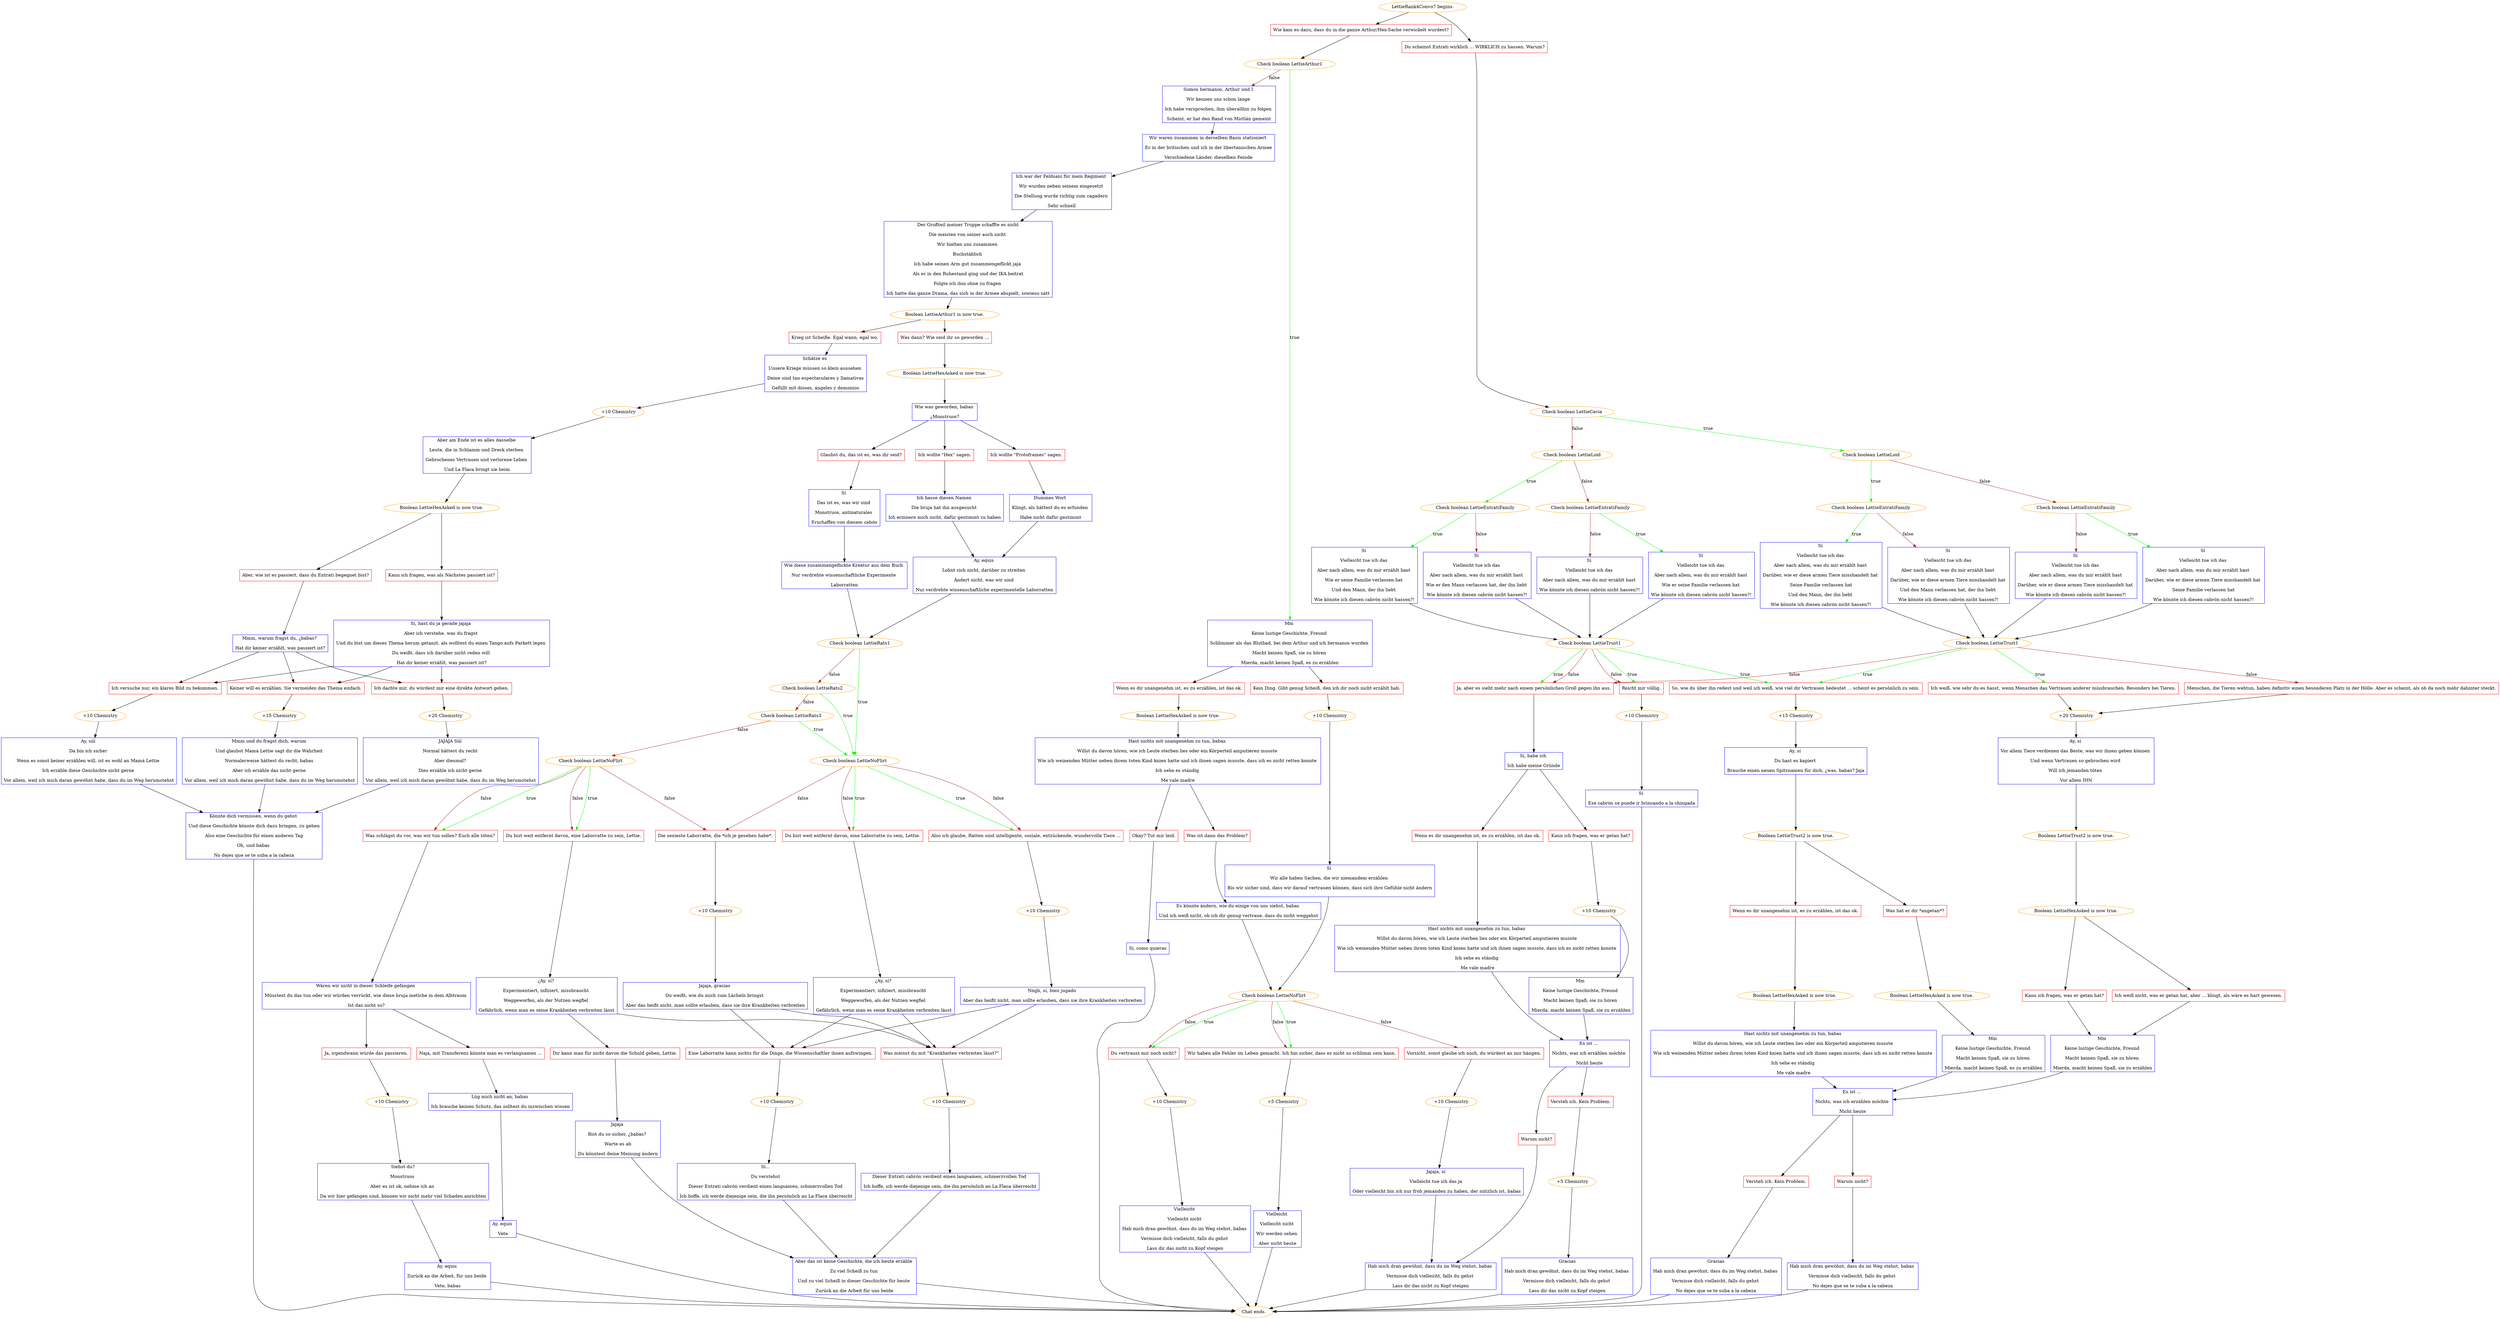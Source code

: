 digraph {
	"LettieRank4Convo7 begins." [color=orange];
		"LettieRank4Convo7 begins." -> j3026791558;
		"LettieRank4Convo7 begins." -> j2772955955;
	j3026791558 [label="Wie kam es dazu, dass du in die ganze Arthur/Hex-Sache verwickelt wurdest?",shape=box,color=red];
		j3026791558 -> j4293324513;
	j2772955955 [label="Du scheinst Entrati wirklich ... WIRKLICH zu hassen. Warum?",shape=box,color=red];
		j2772955955 -> j2824785799;
	j4293324513 [label="Check boolean LettieArthur1",color=orange];
		j4293324513 -> j1019433741 [label=true,color=green];
		j4293324513 -> j1787363767 [label=false,color=brown];
	j2824785799 [label="Check boolean LettieCavia",color=orange];
		j2824785799 -> j552733088 [label=true,color=green];
		j2824785799 -> j3470538414 [label=false,color=brown];
	j1019433741 [label="Mm 
Keine lustige Geschichte, Freund 
Schlimmer als das Blutbad, bei dem Arthur und ich hermanos wurden 
Macht keinen Spaß, sie zu hören 
Mierda, macht keinen Spaß, es zu erzählen",shape=box,color=blue];
		j1019433741 -> j2678026300;
		j1019433741 -> j1200010260;
	j1787363767 [label="Somos hermanos, Arthur und I 
Wir kennen uns schon lange 
Ich habe versprochen, ihm überallhin zu folgen 
Scheint, er hat den Rand von Mictlán gemeint",shape=box,color=blue];
		j1787363767 -> j1551404285;
	j552733088 [label="Check boolean LettieLoid",color=orange];
		j552733088 -> j1096171844 [label=true,color=green];
		j552733088 -> j4040708208 [label=false,color=brown];
	j3470538414 [label="Check boolean LettieLoid",color=orange];
		j3470538414 -> j416292857 [label=true,color=green];
		j3470538414 -> j504966913 [label=false,color=brown];
	j2678026300 [label="Wenn es dir unangenehm ist, es zu erzählen, ist das ok.",shape=box,color=red];
		j2678026300 -> j1184700351;
	j1200010260 [label="Kein Ding. Gibt genug Scheiß, den ich dir noch nicht erzählt hab.",shape=box,color=red];
		j1200010260 -> j2351664294;
	j1551404285 [label="Wir waren zusammen in derselben Basis stationiert 
Er in der britischen und ich in der libertanischen Armee
Verschiedene Länder, dieselben Feinde",shape=box,color=blue];
		j1551404285 -> j1845949286;
	j1096171844 [label="Check boolean LettieEntratiFamily",color=orange];
		j1096171844 -> j4032280065 [label=true,color=green];
		j1096171844 -> j499080236 [label=false,color=brown];
	j4040708208 [label="Check boolean LettieEntratiFamily",color=orange];
		j4040708208 -> j1057625778 [label=true,color=green];
		j4040708208 -> j2837386774 [label=false,color=brown];
	j416292857 [label="Check boolean LettieEntratiFamily",color=orange];
		j416292857 -> j2893869664 [label=true,color=green];
		j416292857 -> j3092122431 [label=false,color=brown];
	j504966913 [label="Check boolean LettieEntratiFamily",color=orange];
		j504966913 -> j2400576952 [label=true,color=green];
		j504966913 -> j3590643485 [label=false,color=brown];
	j1184700351 [label="Boolean LettieHexAsked is now true.",color=orange];
		j1184700351 -> j2934578833;
	j2351664294 [label="+10 Chemistry",color=orange];
		j2351664294 -> j2666513408;
	j1845949286 [label="Ich war der Feldsani für mein Regiment 
Wir wurden neben seinem eingesetzt 
Die Stellung wurde richtig zum cagadero 
Sehr schnell",shape=box,color=blue];
		j1845949286 -> j1874140111;
	j4032280065 [label="Sí 
Vielleicht tue ich das 
Aber nach allem, was du mir erzählt hast 
Darüber, wie er diese armen Tiere misshandelt hat 
Seine Familie verlassen hat
Und den Mann, der ihn liebt 
Wie könnte ich diesen cabrón nicht hassen?!",shape=box,color=blue];
		j4032280065 -> j4106797655;
	j499080236 [label="Sí 
Vielleicht tue ich das 
Aber nach allem, was du mir erzählt hast 
Darüber, wie er diese armen Tiere misshandelt hat 
Und den Mann verlassen hat, der ihn liebt 
Wie könnte ich diesen cabrón nicht hassen?!",shape=box,color=blue];
		j499080236 -> j4106797655;
	j1057625778 [label="Sí 
Vielleicht tue ich das 
Aber nach allem, was du mir erzählt hast 
Darüber, wie er diese armen Tiere misshandelt hat 
Seine Familie verlassen hat
Wie könnte ich diesen cabrón nicht hassen?!",shape=box,color=blue];
		j1057625778 -> j4106797655;
	j2837386774 [label="Sí 
Vielleicht tue ich das 
Aber nach allem, was du mir erzählt hast 
Darüber, wie er diese armen Tiere misshandelt hat 
Wie könnte ich diesen cabrón nicht hassen?!",shape=box,color=blue];
		j2837386774 -> j4106797655;
	j2893869664 [label="Sí 
Vielleicht tue ich das 
Aber nach allem, was du mir erzählt hast 
Wie er seine Familie verlassen hat 
Und den Mann, der ihn liebt 
Wie könnte ich diesen cabrón nicht hassen?!",shape=box,color=blue];
		j2893869664 -> j507724002;
	j3092122431 [label="Sí 
Vielleicht tue ich das 
Aber nach allem, was du mir erzählt hast 
Wie er den Mann verlassen hat, der ihn liebt 
Wie könnte ich diesen cabrón nicht hassen?!",shape=box,color=blue];
		j3092122431 -> j507724002;
	j2400576952 [label="Sí 
Vielleicht tue ich das 
Aber nach allem, was du mir erzählt hast 
Wie er seine Familie verlassen hat 
Wie könnte ich diesen cabrón nicht hassen?!",shape=box,color=blue];
		j2400576952 -> j507724002;
	j3590643485 [label="Sí 
Vielleicht tue ich das 
Aber nach allem, was du mir erzählt hast 
Wie könnte ich diesen cabrón nicht hassen?!",shape=box,color=blue];
		j3590643485 -> j507724002;
	j2934578833 [label="Hast nichts mit unangenehm zu tun, babas 
Willst du davon hören, wie ich Leute sterben lies oder ein Körperteil amputieren musste 
Wie ich weinenden Mütter neben ihrem toten Kind knien hatte und ich ihnen sagen musste, dass ich es nicht retten konnte 
Ich sehe es ständig 
Me vale madre",shape=box,color=blue];
		j2934578833 -> j2259585423;
		j2934578833 -> j1761191049;
	j2666513408 [label="Sí 
Wir alle haben Sachen, die wir niemandem erzählen 
Bis wir sicher sind, dass wir darauf vertrauen können, dass sich ihre Gefühle nicht ändern
",shape=box,color=blue];
		j2666513408 -> j350353099;
	j1874140111 [label="Der Großteil meiner Truppe schaffte es nicht
Die meisten von seiner auch nicht 
Wir hielten uns zusammen 
Buchstäblich 
Ich habe seinen Arm gut zusammengeflickt jaja 
Als er in den Ruhestand ging und der IKA beitrat
Folgte ich ihm ohne zu fragen 
Ich hatte das ganze Drama, das sich in der Armee abspielt, sowieso satt",shape=box,color=blue];
		j1874140111 -> j225394097;
	j4106797655 [label="Check boolean LettieTrust1",color=orange];
		j4106797655 -> j3757964710 [label=true,color=green];
		j4106797655 -> j3116059868 [label=true,color=green];
		j4106797655 -> j3984924113 [label=false,color=brown];
		j4106797655 -> j3690913312 [label=false,color=brown];
	j507724002 [label="Check boolean LettieTrust1",color=orange];
		j507724002 -> j3757964710 [label=true,color=green];
		j507724002 -> j3690913312 [label=true,color=green];
		j507724002 -> j476837742 [label=true,color=green];
		j507724002 -> j3690913312 [label=false,color=brown];
		j507724002 -> j476837742 [label=false,color=brown];
	j2259585423 [label="Was ist dann das Problem?",shape=box,color=red];
		j2259585423 -> j409324861;
	j1761191049 [label="Okay? Tut mir leid.",shape=box,color=red];
		j1761191049 -> j1263770990;
	j350353099 [label="Check boolean LettieNoFlirt",color=orange];
		j350353099 -> j115801371 [label=true,color=green];
		j350353099 -> j599482040 [label=true,color=green];
		j350353099 -> j115801371 [label=false,color=brown];
		j350353099 -> j599482040 [label=false,color=brown];
		j350353099 -> j966730057 [label=false,color=brown];
	j225394097 [label="Boolean LettieArthur1 is now true.",color=orange];
		j225394097 -> j920028615;
		j225394097 -> j820084528;
	j3757964710 [label="So, wie du über ihn redest und weil ich weiß, wie viel dir Vertrauen bedeutet ... scheint es persönlich zu sein.",shape=box,color=red];
		j3757964710 -> j3741264481;
	j3116059868 [label="Ich weiß, wie sehr du es hasst, wenn Menschen das Vertrauen anderer missbrauchen. Besonders bei Tieren.",shape=box,color=red];
		j3116059868 -> j411342762;
	j3984924113 [label="Menschen, die Tieren wehtun, haben definitiv einen besonderen Platz in der Hölle. Aber es scheint, als ob da noch mehr dahinter steckt.",shape=box,color=red];
		j3984924113 -> j411342762;
	j3690913312 [label="Ja, aber es sieht mehr nach einem persönlichen Groll gegen ihn aus.",shape=box,color=red];
		j3690913312 -> j1094366247;
	j476837742 [label="Reicht mir völlig.",shape=box,color=red];
		j476837742 -> j495880547;
	j409324861 [label="Es könnte ändern, wie du einige von uns siehst, babas 
Und ich weiß nicht, ob ich dir genug vertraue, dass du nicht weggehst",shape=box,color=blue];
		j409324861 -> j350353099;
	j1263770990 [label="Sí, como quieras",shape=box,color=blue];
		j1263770990 -> "Chat ends.";
	j115801371 [label="Du vertraust mir noch nicht?",shape=box,color=red];
		j115801371 -> j1169494417;
	j599482040 [label="Wir haben alle Fehler im Leben gemacht. Ich bin sicher, dass es nicht so schlimm sein kann.",shape=box,color=red];
		j599482040 -> j1786135892;
	j966730057 [label="Vorsicht, sonst glaube ich noch, du würdest an mir hängen.",shape=box,color=red];
		j966730057 -> j4070071585;
	j920028615 [label="Was dann? Wie seid ihr so geworden ...",shape=box,color=red];
		j920028615 -> j1065300378;
	j820084528 [label="Krieg ist Scheiße. Egal wann, egal wo.",shape=box,color=red];
		j820084528 -> j2236221516;
	j3741264481 [label="+15 Chemistry",color=orange];
		j3741264481 -> j1174602315;
	j411342762 [label="+20 Chemistry",color=orange];
		j411342762 -> j3978821879;
	j1094366247 [label="Sí, habe ich 
Ich habe meine Gründe",shape=box,color=blue];
		j1094366247 -> j363907814;
		j1094366247 -> j2804153617;
	j495880547 [label="+10 Chemistry",color=orange];
		j495880547 -> j4196049080;
	"Chat ends." [color=orange];
	j1169494417 [label="+10 Chemistry",color=orange];
		j1169494417 -> j699025896;
	j1786135892 [label="+5 Chemistry",color=orange];
		j1786135892 -> j583687755;
	j4070071585 [label="+10 Chemistry",color=orange];
		j4070071585 -> j3304997557;
	j1065300378 [label="Boolean LettieHexAsked is now true.",color=orange];
		j1065300378 -> j2680488894;
	j2236221516 [label="Schätze es 
Unsere Kriege müssen so klein aussehen 
Deine sind tan espectaculares y llamativas
Gefüllt mit dioses, ángeles y demonios",shape=box,color=blue];
		j2236221516 -> j667213382;
	j1174602315 [label="Ay, sí 
Du hast es kapiert 
Brauche einen neuen Spitznamen für dich, ¿was, babas? Jaja",shape=box,color=blue];
		j1174602315 -> j1449528014;
	j3978821879 [label="Ay, sí 
Vor allem Tiere verdienen das Beste, was wir ihnen geben können 
Und wenn Vertrauen so gebrochen wird 
Will ich jemanden töten 
Vor allem IHN",shape=box,color=blue];
		j3978821879 -> j427534995;
	j363907814 [label="Kann ich fragen, was er getan hat?",shape=box,color=red];
		j363907814 -> j2644141337;
	j2804153617 [label="Wenn es dir unangenehm ist, es zu erzählen, ist das ok.",shape=box,color=red];
		j2804153617 -> j3244998821;
	j4196049080 [label="Sí 
Ese cabrón se puede ir brincando a la chingada",shape=box,color=blue];
		j4196049080 -> "Chat ends.";
	j699025896 [label="Vielleicht 
Vielleicht nicht 
Hab mich dran gewöhnt, dass du im Weg stehst, babas 
Vermisse dich vielleicht, falls du gehst 
Lass dir das nicht zu Kopf steigen",shape=box,color=blue];
		j699025896 -> "Chat ends.";
	j583687755 [label="Vielleicht 
Vielleicht nicht 
Wir werden sehen 
Aber nicht heute",shape=box,color=blue];
		j583687755 -> "Chat ends.";
	j3304997557 [label="Jajaja, sí 
Vielleicht tue ich das ja 
Oder vielleicht bin ich nur froh jemanden zu haben, der nützlich ist, babas",shape=box,color=blue];
		j3304997557 -> j1850534573;
	j2680488894 [label="Wie was geworden, babas 
¿Monstruos?",shape=box,color=blue];
		j2680488894 -> j56642125;
		j2680488894 -> j1874728016;
		j2680488894 -> j1778696331;
	j667213382 [label="+10 Chemistry",color=orange];
		j667213382 -> j74719017;
	j1449528014 [label="Boolean LettieTrust2 is now true.",color=orange];
		j1449528014 -> j1818077627;
		j1449528014 -> j968420855;
	j427534995 [label="Boolean LettieTrust2 is now true.",color=orange];
		j427534995 -> j1283660927;
	j2644141337 [label="+10 Chemistry",color=orange];
		j2644141337 -> j4083027029;
	j3244998821 [label="Hast nichts mit unangenehm zu tun, babas 
Willst du davon hören, wie ich Leute sterben lies oder ein Körperteil amputieren musste 
Wie ich weinenden Mütter neben ihrem toten Kind knien hatte und ich ihnen sagen musste, dass ich es nicht retten konnte 
Ich sehe es ständig 
Me vale madre",shape=box,color=blue];
		j3244998821 -> j1512612246;
	j1850534573 [label="Hab mich dran gewöhnt, dass du im Weg stehst, babas 
Vermisse dich vielleicht, falls du gehst 
Lass dir das nicht zu Kopf steigen",shape=box,color=blue];
		j1850534573 -> "Chat ends.";
	j56642125 [label="Ich wollte \"Hex\" sagen.",shape=box,color=red];
		j56642125 -> j3913751329;
	j1874728016 [label="Ich wollte \"Protoframes\" sagen.",shape=box,color=red];
		j1874728016 -> j3442494732;
	j1778696331 [label="Glaubst du, das ist es, was ihr seid?",shape=box,color=red];
		j1778696331 -> j1693403562;
	j74719017 [label="Aber am Ende ist es alles dasselbe 
Leute, die in Schlamm und Dreck sterben 
Gebrochenes Vertrauen und verlorene Leben 
Und La Flaca bringt sie heim",shape=box,color=blue];
		j74719017 -> j4096741237;
	j1818077627 [label="Wenn es dir unangenehm ist, es zu erzählen, ist das ok.",shape=box,color=red];
		j1818077627 -> j1446233872;
	j968420855 [label="Was hat er dir *angetan*?",shape=box,color=red];
		j968420855 -> j2218962556;
	j1283660927 [label="Boolean LettieHexAsked is now true.",color=orange];
		j1283660927 -> j1364073222;
		j1283660927 -> j3993491094;
	j4083027029 [label="Mm 
Keine lustige Geschichte, Freund 
Macht keinen Spaß, sie zu hören 
Mierda, macht keinen Spaß, sie zu erzählen",shape=box,color=blue];
		j4083027029 -> j1512612246;
	j1512612246 [label="Es ist ... 
Nichts, was ich erzählen möchte 
Nicht heute",shape=box,color=blue];
		j1512612246 -> j1010167345;
		j1512612246 -> j1898341173;
	j3913751329 [label="Ich hasse diesen Namen 
Die bruja hat ihn ausgesucht 
Ich erinnere mich nicht, dafür gestimmt zu haben",shape=box,color=blue];
		j3913751329 -> j2701510341;
	j3442494732 [label="Dummes Wort 
Klingt, als hättest du es erfunden 
Habe nicht dafür gestimmt",shape=box,color=blue];
		j3442494732 -> j2701510341;
	j1693403562 [label="Sí 
Das ist es, was wir sind 
Monstruos, antinaturales 
Erschaffen von diesem cabón",shape=box,color=blue];
		j1693403562 -> j930547447;
	j4096741237 [label="Boolean LettieHexAsked is now true.",color=orange];
		j4096741237 -> j718443939;
		j4096741237 -> j1838516129;
	j1446233872 [label="Boolean LettieHexAsked is now true.",color=orange];
		j1446233872 -> j1012348540;
	j2218962556 [label="Boolean LettieHexAsked is now true.",color=orange];
		j2218962556 -> j506007861;
	j1364073222 [label="Ich weiß nicht, was er getan hat, aber ... klingt, als wäre es hart gewesen.",shape=box,color=red];
		j1364073222 -> j2629951266;
	j3993491094 [label="Kann ich fragen, was er getan hat?",shape=box,color=red];
		j3993491094 -> j2629951266;
	j1010167345 [label="Warum nicht?",shape=box,color=red];
		j1010167345 -> j1850534573;
	j1898341173 [label="Versteh ich. Kein Problem.",shape=box,color=red];
		j1898341173 -> j1620892483;
	j2701510341 [label="Ay, equis 
Lohnt sich nicht, darüber zu streiten 
Ändert nicht, was wir sind 
Nur verdrehte wissenschaftliche experimentelle Laborratten",shape=box,color=blue];
		j2701510341 -> j2720663697;
	j930547447 [label="Wie diese zusammengeflickte Kreatur aus dem Buch 
Nur verdrehte wissenschaftliche Experimente 
Laborratten",shape=box,color=blue];
		j930547447 -> j2720663697;
	j718443939 [label="Aber, wie ist es passiert, dass du Entrati begegnet bist?",shape=box,color=red];
		j718443939 -> j3457708189;
	j1838516129 [label="Kann ich fragen, was als Nächstes passiert ist?",shape=box,color=red];
		j1838516129 -> j1149388944;
	j1012348540 [label="Hast nichts mit unangenehm zu tun, babas 
Willst du davon hören, wie ich Leute sterben lies oder ein Körperteil amputieren musste 
Wie ich weinenden Mütter neben ihrem toten Kind knien hatte und ich ihnen sagen musste, dass ich es nicht retten konnte 
Ich sehe es ständig 
Me vale madre",shape=box,color=blue];
		j1012348540 -> j3042725160;
	j506007861 [label="Mm 
Keine lustige Geschichte, Freund 
Macht keinen Spaß, sie zu hören 
Mierda, macht keinen Spaß, es zu erzählen",shape=box,color=blue];
		j506007861 -> j3042725160;
	j2629951266 [label="Mm 
Keine lustige Geschichte, Freund 
Macht keinen Spaß, sie zu hören 
Mierda, macht keinen Spaß, sie zu erzählen",shape=box,color=blue];
		j2629951266 -> j3042725160;
	j1620892483 [label="+5 Chemistry",color=orange];
		j1620892483 -> j739657878;
	j2720663697 [label="Check boolean LettieRats1",color=orange];
		j2720663697 -> j1349383781 [label=true,color=green];
		j2720663697 -> j1767513069 [label=false,color=brown];
	j3457708189 [label="Mmm, warum fragst du, ¿babas? 
Hat dir keiner erzählt, was passiert ist?",shape=box,color=blue];
		j3457708189 -> j1248576180;
		j3457708189 -> j1011591640;
		j3457708189 -> j1830769323;
	j1149388944 [label="Sí, hast du ja gerade jajaja 
Aber ich verstehe, was du fragst 
Und du bist um dieses Thema herum getanzt, als wolltest du einen Tango aufs Parkett legen 
Du weißt, dass ich darüber nicht reden will 
Hat dir keiner erzählt, was passiert ist?",shape=box,color=blue];
		j1149388944 -> j1248576180;
		j1149388944 -> j1011591640;
		j1149388944 -> j1830769323;
	j3042725160 [label="Es ist ... 
Nichts, was ich erzählen möchte 
Nicht heute",shape=box,color=blue];
		j3042725160 -> j579734064;
		j3042725160 -> j1127744449;
	j739657878 [label="Gracias
Hab mich dran gewöhnt, dass du im Weg stehst, babas 
Vermisse dich vielleicht, falls du gehst 
Lass dir das nicht zu Kopf steigen",shape=box,color=blue];
		j739657878 -> "Chat ends.";
	j1349383781 [label="Check boolean LettieNoFlirt",color=orange];
		j1349383781 -> j4194548142 [label=true,color=green];
		j1349383781 -> j1715134044 [label=true,color=green];
		j1349383781 -> j4194548142 [label=false,color=brown];
		j1349383781 -> j1715134044 [label=false,color=brown];
		j1349383781 -> j2348286147 [label=false,color=brown];
	j1767513069 [label="Check boolean LettieRats2",color=orange];
		j1767513069 -> j1349383781 [label=true,color=green];
		j1767513069 -> j2998697729 [label=false,color=brown];
	j1248576180 [label="Ich versuche nur, ein klares Bild zu bekommen.",shape=box,color=red];
		j1248576180 -> j3601071037;
	j1011591640 [label="Keiner will es erzählen. Sie vermeiden das Thema einfach.",shape=box,color=red];
		j1011591640 -> j4045123416;
	j1830769323 [label="Ich dachte mir, du würdest mir eine direkte Antwort geben.",shape=box,color=red];
		j1830769323 -> j3360647986;
	j579734064 [label="Warum nicht?",shape=box,color=red];
		j579734064 -> j2590796421;
	j1127744449 [label="Versteh ich. Kein Problem.",shape=box,color=red];
		j1127744449 -> j1373194368;
	j4194548142 [label="Du bist weit entfernt davon, eine Laborratte zu sein, Lettie.",shape=box,color=red];
		j4194548142 -> j413704353;
	j1715134044 [label="Also ich glaube, Ratten sind intelligente, soziale, entzückende, wundervolle Tiere ...",shape=box,color=red];
		j1715134044 -> j1324529852;
	j2348286147 [label="Die sexieste Laborratte, die *ich je gesehen habe*.",shape=box,color=red];
		j2348286147 -> j3682339808;
	j2998697729 [label="Check boolean LettieRats3",color=orange];
		j2998697729 -> j1349383781 [label=true,color=green];
		j2998697729 -> j4030809656 [label=false,color=brown];
	j3601071037 [label="+10 Chemistry",color=orange];
		j3601071037 -> j3556351751;
	j4045123416 [label="+15 Chemistry",color=orange];
		j4045123416 -> j412817818;
	j3360647986 [label="+20 Chemistry",color=orange];
		j3360647986 -> j4167542781;
	j2590796421 [label="Hab mich dran gewöhnt, dass du im Weg stehst, babas 
Vermisse dich vielleicht, falls du gehst 
No dejes que se te suba a la cabeza",shape=box,color=blue];
		j2590796421 -> "Chat ends.";
	j1373194368 [label="Gracias
Hab mich dran gewöhnt, dass du im Weg stehst, babas 
Vermisse dich vielleicht, falls du gehst 
No dejes que se te suba a la cabeza",shape=box,color=blue];
		j1373194368 -> "Chat ends.";
	j413704353 [label="¿Ay, sí? 
Experimentiert, infiziert, missbraucht 
Weggeworfen, als der Nutzen wegfiel 
Gefährlich, wenn man es seine Krankheiten verbreiten lässt",shape=box,color=blue];
		j413704353 -> j1216121339;
		j413704353 -> j3861310930;
	j1324529852 [label="+10 Chemistry",color=orange];
		j1324529852 -> j2940188743;
	j3682339808 [label="+10 Chemistry",color=orange];
		j3682339808 -> j1711780695;
	j4030809656 [label="Check boolean LettieNoFlirt",color=orange];
		j4030809656 -> j2935464331 [label=true,color=green];
		j4030809656 -> j1066085812 [label=true,color=green];
		j4030809656 -> j2348286147 [label=false,color=brown];
		j4030809656 -> j2935464331 [label=false,color=brown];
		j4030809656 -> j1066085812 [label=false,color=brown];
	j3556351751 [label="Ay, sííí 
Da bin ich sicher 
Wenn es sonst keiner erzählen will, ist es wohl an Mamá Lettie 
Ich erzähle diese Geschichte nicht gerne 
Vor allem, weil ich mich daran gewöhnt habe, dass du im Weg herumstehst",shape=box,color=blue];
		j3556351751 -> j3797732773;
	j412817818 [label="Mmm und du fragst dich, warum 
Und glaubst Mamá Lettie sagt dir die Wahrheit 
Normalerweise hättest du recht, babas 
Aber ich erzähle das nicht gerne 
Vor allem, weil ich mich daran gewöhnt habe, dass du im Weg herumstehst",shape=box,color=blue];
		j412817818 -> j3797732773;
	j4167542781 [label="JAJAJA Sííí 
Normal hättest du recht 
Aber diesmal? 
Dies erzähle ich nicht gerne 
Vor allem, weil ich mich daran gewöhnt habe, dass du im Weg herumstehst",shape=box,color=blue];
		j4167542781 -> j3797732773;
	j1216121339 [label="Was meinst du mit \"Krankheiten verbreiten lässt?\"",shape=box,color=red];
		j1216121339 -> j4061011726;
	j3861310930 [label="Eine Laborratte kann nichts für die Dinge, die Wissenschaftler ihnen aufzwingen.",shape=box,color=red];
		j3861310930 -> j41120857;
	j2940188743 [label="Nngh, sí, bien jugado 
Aber das heißt nicht, man sollte erlauben, dass sie ihre Krankheiten verbreiten",shape=box,color=blue];
		j2940188743 -> j1216121339;
		j2940188743 -> j3861310930;
	j1711780695 [label="Jajaja, gracias 
Du weißt, wie du mich zum Lächeln bringst 
Aber das heißt nicht, man sollte erlauben, dass sie ihre Krankheiten verbreiten",shape=box,color=blue];
		j1711780695 -> j1216121339;
		j1711780695 -> j3861310930;
	j2935464331 [label="Du bist weit entfernt davon, eine Laborratte zu sein, Lettie.",shape=box,color=red];
		j2935464331 -> j2493152570;
	j1066085812 [label="Was schlägst du vor, was wir tun sollen? Euch alle töten?",shape=box,color=red];
		j1066085812 -> j1136301467;
	j3797732773 [label="Könnte dich vermissen, wenn du gehst 
Und diese Geschichte könnte dich dazu bringen, zu gehen
Also eine Geschichte für einen anderen Tag
Oh, und babas 
No dejes que se te suba a la cabeza",shape=box,color=blue];
		j3797732773 -> "Chat ends.";
	j4061011726 [label="+10 Chemistry",color=orange];
		j4061011726 -> j1084268722;
	j41120857 [label="+10 Chemistry",color=orange];
		j41120857 -> j4250876377;
	j2493152570 [label="¿Ay, sí? 
Experimentiert, infiziert, missbraucht 
Weggeworfen, als der Nutzen wegfiel 
Gefährlich, wenn man es seine Krankheiten verbreiten lässt",shape=box,color=blue];
		j2493152570 -> j1216121339;
		j2493152570 -> j742028606;
	j1136301467 [label="Wären wir nicht in dieser Schleife gefangen 
Müsstest du das tun oder wir würden verrückt, wie diese bruja metiche in dem Albtraum 
Ist das nicht so?",shape=box,color=blue];
		j1136301467 -> j2781966545;
		j1136301467 -> j2488920902;
	j1084268722 [label="Dieser Entrati cabrón verdient einen langsamen, schmerzvollen Tod 
Ich hoffe, ich werde diejenige sein, die ihn persönlich an La Flaca überreicht",shape=box,color=blue];
		j1084268722 -> j4239586204;
	j4250876377 [label="Sí... 
Du verstehst 
Dieser Entrati cabrón verdient einen langsamen, schmerzvollen Tod 
Ich hoffe, ich werde diejenige sein, die ihn persönlich an La Flaca überreicht",shape=box,color=blue];
		j4250876377 -> j4239586204;
	j742028606 [label="Dir kann man für nicht davon die Schuld geben, Lettie.",shape=box,color=red];
		j742028606 -> j1790930338;
	j2781966545 [label="Ja, irgendwann würde das passieren.",shape=box,color=red];
		j2781966545 -> j2894551381;
	j2488920902 [label="Naja, mit Transferenz könnte man es verlangsamen ...",shape=box,color=red];
		j2488920902 -> j3095776685;
	j4239586204 [label="Aber das ist keine Geschichte, die ich heute erzähle 
Zu viel Scheiß zu tun 
Und zu viel Scheiß in dieser Geschichte für heute 
Zurück an die Arbeit für uns beide",shape=box,color=blue];
		j4239586204 -> "Chat ends.";
	j1790930338 [label="Jajaja 
Bist du so sicher, ¿babas? 
Warte es ab
Du könntest deine Meinung ändern",shape=box,color=blue];
		j1790930338 -> j4239586204;
	j2894551381 [label="+10 Chemistry",color=orange];
		j2894551381 -> j1786604903;
	j3095776685 [label="Lüg mich nicht an, babas 
Ich brauche keinen Schutz, das solltest du inzwischen wissen",shape=box,color=blue];
		j3095776685 -> j3082093694;
	j1786604903 [label="Siehst du?
Monstruos 
Aber es ist ok, nehme ich an 
Da wir hier gefangen sind, können wir nicht mehr viel Schaden anrichten",shape=box,color=blue];
		j1786604903 -> j3149392772;
	j3082093694 [label="Ay, equis 
Vete",shape=box,color=blue];
		j3082093694 -> "Chat ends.";
	j3149392772 [label="Ay, equis 
Zurück an die Arbeit, für uns beide 
Vete, babas",shape=box,color=blue];
		j3149392772 -> "Chat ends.";
}